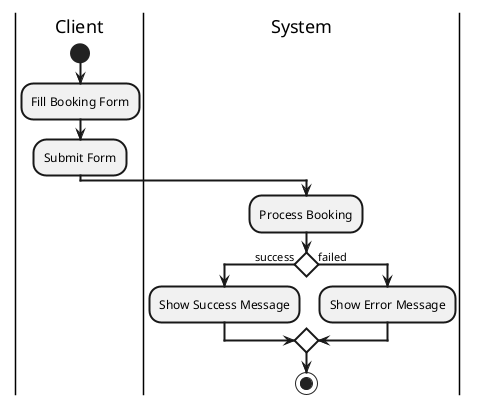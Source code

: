 @startuml
skinparam defaultTextAlignment center
skinparam ArrowThickness 2
skinparam ActivityBorderThickness 2
skinparam ActivityDiamondBackgroundColor white
skinparam ActivityDiamondBorderThickness 2

|Client|
start
:Fill Booking Form;
:Submit Form;

|System|
:Process Booking;
if () then (success)
  :Show Success Message;
else (failed)
  :Show Error Message;
endif
stop

@enduml